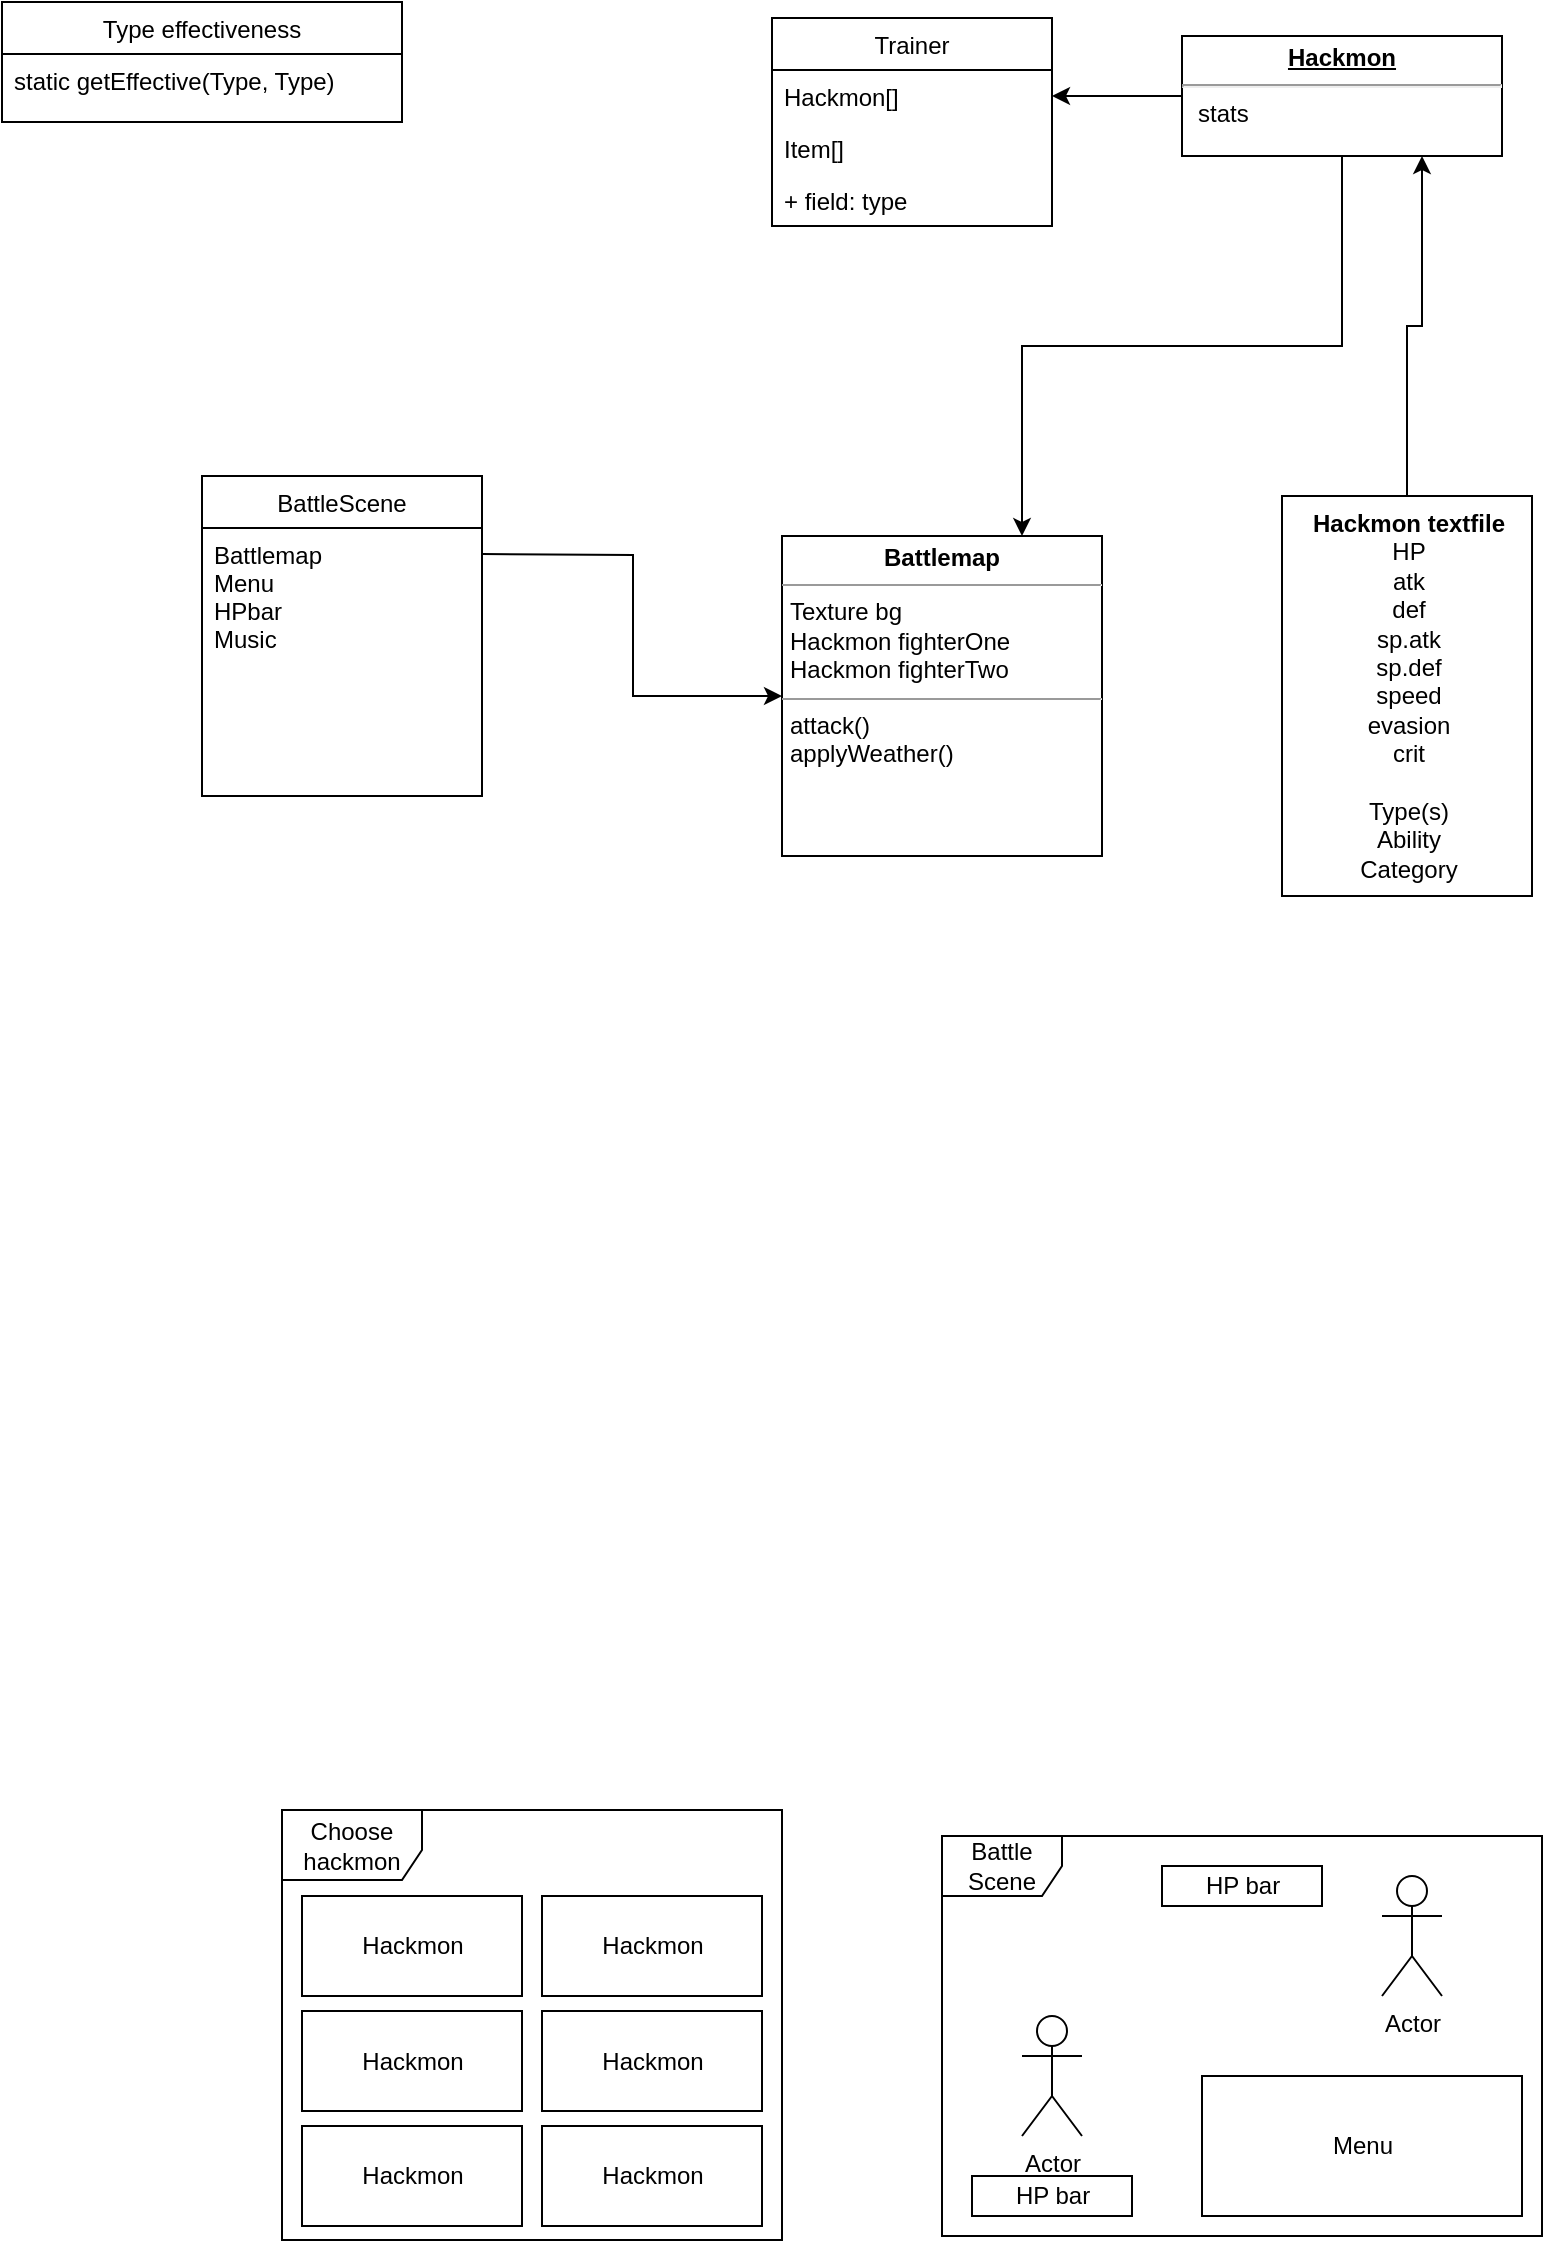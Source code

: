 <mxfile version="12.4.1" type="device" pages="1"><diagram id="4EXlBmrYtK7vjXtyXTNe" name="Page-1"><mxGraphModel dx="1422" dy="804" grid="1" gridSize="10" guides="1" tooltips="1" connect="1" arrows="1" fold="1" page="1" pageScale="1" pageWidth="827" pageHeight="1169" math="0" shadow="0"><root><mxCell id="0"/><mxCell id="1" parent="0"/><mxCell id="e674mmH22hZHOA4Li3FX-3" value="&lt;p style=&quot;margin: 0px ; margin-top: 4px ; text-align: center&quot;&gt;&lt;b&gt;Battlemap&lt;/b&gt;&lt;/p&gt;&lt;hr size=&quot;1&quot;&gt;&lt;p style=&quot;margin: 0px ; margin-left: 4px&quot;&gt;Texture bg&lt;/p&gt;&lt;p style=&quot;margin: 0px ; margin-left: 4px&quot;&gt;Hackmon fighterOne&lt;/p&gt;&lt;p style=&quot;margin: 0px ; margin-left: 4px&quot;&gt;Hackmon fighterTwo&lt;/p&gt;&lt;hr size=&quot;1&quot;&gt;&lt;p style=&quot;margin: 0px ; margin-left: 4px&quot;&gt;attack()&lt;/p&gt;&lt;p style=&quot;margin: 0px ; margin-left: 4px&quot;&gt;applyWeather()&lt;/p&gt;&lt;p style=&quot;margin: 0px ; margin-left: 4px&quot;&gt;&lt;br&gt;&lt;/p&gt;" style="verticalAlign=top;align=left;overflow=fill;fontSize=12;fontFamily=Helvetica;html=1;" vertex="1" parent="1"><mxGeometry x="420" y="290" width="160" height="160" as="geometry"/></mxCell><mxCell id="e674mmH22hZHOA4Li3FX-10" style="edgeStyle=orthogonalEdgeStyle;rounded=0;orthogonalLoop=1;jettySize=auto;html=1;entryX=0.75;entryY=1;entryDx=0;entryDy=0;" edge="1" parent="1" source="e674mmH22hZHOA4Li3FX-4" target="e674mmH22hZHOA4Li3FX-9"><mxGeometry relative="1" as="geometry"/></mxCell><mxCell id="e674mmH22hZHOA4Li3FX-4" value="&lt;b&gt;Hackmon textfile&lt;br&gt;&lt;/b&gt;HP&lt;br&gt;atk&lt;br&gt;def&lt;br&gt;sp.atk&lt;br&gt;sp.def&lt;br&gt;speed&lt;br&gt;evasion&lt;br&gt;crit&lt;br&gt;&lt;br&gt;Type(s)&lt;br&gt;Ability&lt;br&gt;Category&lt;br&gt;" style="html=1;" vertex="1" parent="1"><mxGeometry x="670" y="270" width="125" height="200" as="geometry"/></mxCell><mxCell id="e674mmH22hZHOA4Li3FX-16" style="edgeStyle=orthogonalEdgeStyle;rounded=0;orthogonalLoop=1;jettySize=auto;html=1;exitX=0.5;exitY=1;exitDx=0;exitDy=0;entryX=0.75;entryY=0;entryDx=0;entryDy=0;" edge="1" parent="1" source="e674mmH22hZHOA4Li3FX-9" target="e674mmH22hZHOA4Li3FX-3"><mxGeometry relative="1" as="geometry"/></mxCell><mxCell id="e674mmH22hZHOA4Li3FX-36" style="edgeStyle=orthogonalEdgeStyle;rounded=0;orthogonalLoop=1;jettySize=auto;html=1;exitX=0;exitY=0.5;exitDx=0;exitDy=0;entryX=1;entryY=0.5;entryDx=0;entryDy=0;" edge="1" parent="1" source="e674mmH22hZHOA4Li3FX-9" target="e674mmH22hZHOA4Li3FX-33"><mxGeometry relative="1" as="geometry"/></mxCell><mxCell id="e674mmH22hZHOA4Li3FX-9" value="&lt;p style=&quot;margin: 0px ; margin-top: 4px ; text-align: center ; text-decoration: underline&quot;&gt;&lt;b&gt;Hackmon&lt;/b&gt;&lt;/p&gt;&lt;hr&gt;&lt;p style=&quot;margin: 0px ; margin-left: 8px&quot;&gt;stats&lt;/p&gt;" style="verticalAlign=top;align=left;overflow=fill;fontSize=12;fontFamily=Helvetica;html=1;" vertex="1" parent="1"><mxGeometry x="620" y="40" width="160" height="60" as="geometry"/></mxCell><mxCell id="e674mmH22hZHOA4Li3FX-11" value="BattleScene" style="swimlane;fontStyle=0;childLayout=stackLayout;horizontal=1;startSize=26;fillColor=none;horizontalStack=0;resizeParent=1;resizeParentMax=0;resizeLast=0;collapsible=1;marginBottom=0;" vertex="1" parent="1"><mxGeometry x="130" y="260" width="140" height="160" as="geometry"/></mxCell><mxCell id="e674mmH22hZHOA4Li3FX-14" value="Battlemap&#10;Menu&#10;HPbar&#10;Music" style="text;strokeColor=none;fillColor=none;align=left;verticalAlign=top;spacingLeft=4;spacingRight=4;overflow=hidden;rotatable=0;points=[[0,0.5],[1,0.5]];portConstraint=eastwest;" vertex="1" parent="e674mmH22hZHOA4Li3FX-11"><mxGeometry y="26" width="140" height="134" as="geometry"/></mxCell><mxCell id="e674mmH22hZHOA4Li3FX-15" style="edgeStyle=orthogonalEdgeStyle;rounded=0;orthogonalLoop=1;jettySize=auto;html=1;exitX=1;exitY=0.5;exitDx=0;exitDy=0;" edge="1" parent="1" target="e674mmH22hZHOA4Li3FX-3"><mxGeometry relative="1" as="geometry"><mxPoint x="270" y="299" as="sourcePoint"/></mxGeometry></mxCell><mxCell id="e674mmH22hZHOA4Li3FX-18" value="Battle&lt;br&gt;Scene" style="shape=umlFrame;whiteSpace=wrap;html=1;" vertex="1" parent="1"><mxGeometry x="500" y="940" width="300" height="200" as="geometry"/></mxCell><mxCell id="e674mmH22hZHOA4Li3FX-19" value="Actor" style="shape=umlActor;verticalLabelPosition=bottom;labelBackgroundColor=#ffffff;verticalAlign=top;html=1;" vertex="1" parent="1"><mxGeometry x="540" y="1030" width="30" height="60" as="geometry"/></mxCell><mxCell id="e674mmH22hZHOA4Li3FX-20" value="Actor" style="shape=umlActor;verticalLabelPosition=bottom;labelBackgroundColor=#ffffff;verticalAlign=top;html=1;" vertex="1" parent="1"><mxGeometry x="720" y="960" width="30" height="60" as="geometry"/></mxCell><mxCell id="e674mmH22hZHOA4Li3FX-23" value="Menu" style="html=1;" vertex="1" parent="1"><mxGeometry x="630" y="1060" width="160" height="70" as="geometry"/></mxCell><mxCell id="e674mmH22hZHOA4Li3FX-24" value="HP bar" style="html=1;" vertex="1" parent="1"><mxGeometry x="610" y="955" width="80" height="20" as="geometry"/></mxCell><mxCell id="e674mmH22hZHOA4Li3FX-25" value="HP bar" style="html=1;" vertex="1" parent="1"><mxGeometry x="515" y="1110" width="80" height="20" as="geometry"/></mxCell><mxCell id="e674mmH22hZHOA4Li3FX-32" value="Trainer" style="swimlane;fontStyle=0;childLayout=stackLayout;horizontal=1;startSize=26;fillColor=none;horizontalStack=0;resizeParent=1;resizeParentMax=0;resizeLast=0;collapsible=1;marginBottom=0;" vertex="1" parent="1"><mxGeometry x="415" y="31" width="140" height="104" as="geometry"/></mxCell><mxCell id="e674mmH22hZHOA4Li3FX-33" value="Hackmon[]" style="text;strokeColor=none;fillColor=none;align=left;verticalAlign=top;spacingLeft=4;spacingRight=4;overflow=hidden;rotatable=0;points=[[0,0.5],[1,0.5]];portConstraint=eastwest;" vertex="1" parent="e674mmH22hZHOA4Li3FX-32"><mxGeometry y="26" width="140" height="26" as="geometry"/></mxCell><mxCell id="e674mmH22hZHOA4Li3FX-34" value="Item[]" style="text;strokeColor=none;fillColor=none;align=left;verticalAlign=top;spacingLeft=4;spacingRight=4;overflow=hidden;rotatable=0;points=[[0,0.5],[1,0.5]];portConstraint=eastwest;" vertex="1" parent="e674mmH22hZHOA4Li3FX-32"><mxGeometry y="52" width="140" height="26" as="geometry"/></mxCell><mxCell id="e674mmH22hZHOA4Li3FX-35" value="+ field: type" style="text;strokeColor=none;fillColor=none;align=left;verticalAlign=top;spacingLeft=4;spacingRight=4;overflow=hidden;rotatable=0;points=[[0,0.5],[1,0.5]];portConstraint=eastwest;" vertex="1" parent="e674mmH22hZHOA4Li3FX-32"><mxGeometry y="78" width="140" height="26" as="geometry"/></mxCell><mxCell id="e674mmH22hZHOA4Li3FX-66" value="Choose&lt;br&gt;hackmon" style="shape=umlFrame;whiteSpace=wrap;html=1;width=70;height=35;" vertex="1" parent="1"><mxGeometry x="170" y="927" width="250" height="215" as="geometry"/></mxCell><mxCell id="e674mmH22hZHOA4Li3FX-67" value="Hackmon" style="html=1;" vertex="1" parent="1"><mxGeometry x="180" y="970" width="110" height="50" as="geometry"/></mxCell><mxCell id="e674mmH22hZHOA4Li3FX-68" value="Hackmon" style="html=1;" vertex="1" parent="1"><mxGeometry x="300" y="970" width="110" height="50" as="geometry"/></mxCell><mxCell id="e674mmH22hZHOA4Li3FX-69" value="Hackmon" style="html=1;" vertex="1" parent="1"><mxGeometry x="300" y="1027.5" width="110" height="50" as="geometry"/></mxCell><mxCell id="e674mmH22hZHOA4Li3FX-70" value="Hackmon" style="html=1;" vertex="1" parent="1"><mxGeometry x="180" y="1027.5" width="110" height="50" as="geometry"/></mxCell><mxCell id="e674mmH22hZHOA4Li3FX-71" value="Hackmon" style="html=1;" vertex="1" parent="1"><mxGeometry x="180" y="1085" width="110" height="50" as="geometry"/></mxCell><mxCell id="e674mmH22hZHOA4Li3FX-72" value="Hackmon" style="html=1;" vertex="1" parent="1"><mxGeometry x="300" y="1085" width="110" height="50" as="geometry"/></mxCell><mxCell id="e674mmH22hZHOA4Li3FX-73" value="Type effectiveness" style="swimlane;fontStyle=0;childLayout=stackLayout;horizontal=1;startSize=26;fillColor=none;horizontalStack=0;resizeParent=1;resizeParentMax=0;resizeLast=0;collapsible=1;marginBottom=0;" vertex="1" parent="1"><mxGeometry x="30" y="23" width="200" height="60" as="geometry"/></mxCell><mxCell id="e674mmH22hZHOA4Li3FX-76" value="static getEffective(Type, Type)&#10;" style="text;strokeColor=none;fillColor=none;align=left;verticalAlign=top;spacingLeft=4;spacingRight=4;overflow=hidden;rotatable=0;points=[[0,0.5],[1,0.5]];portConstraint=eastwest;" vertex="1" parent="e674mmH22hZHOA4Li3FX-73"><mxGeometry y="26" width="200" height="34" as="geometry"/></mxCell></root></mxGraphModel></diagram></mxfile>